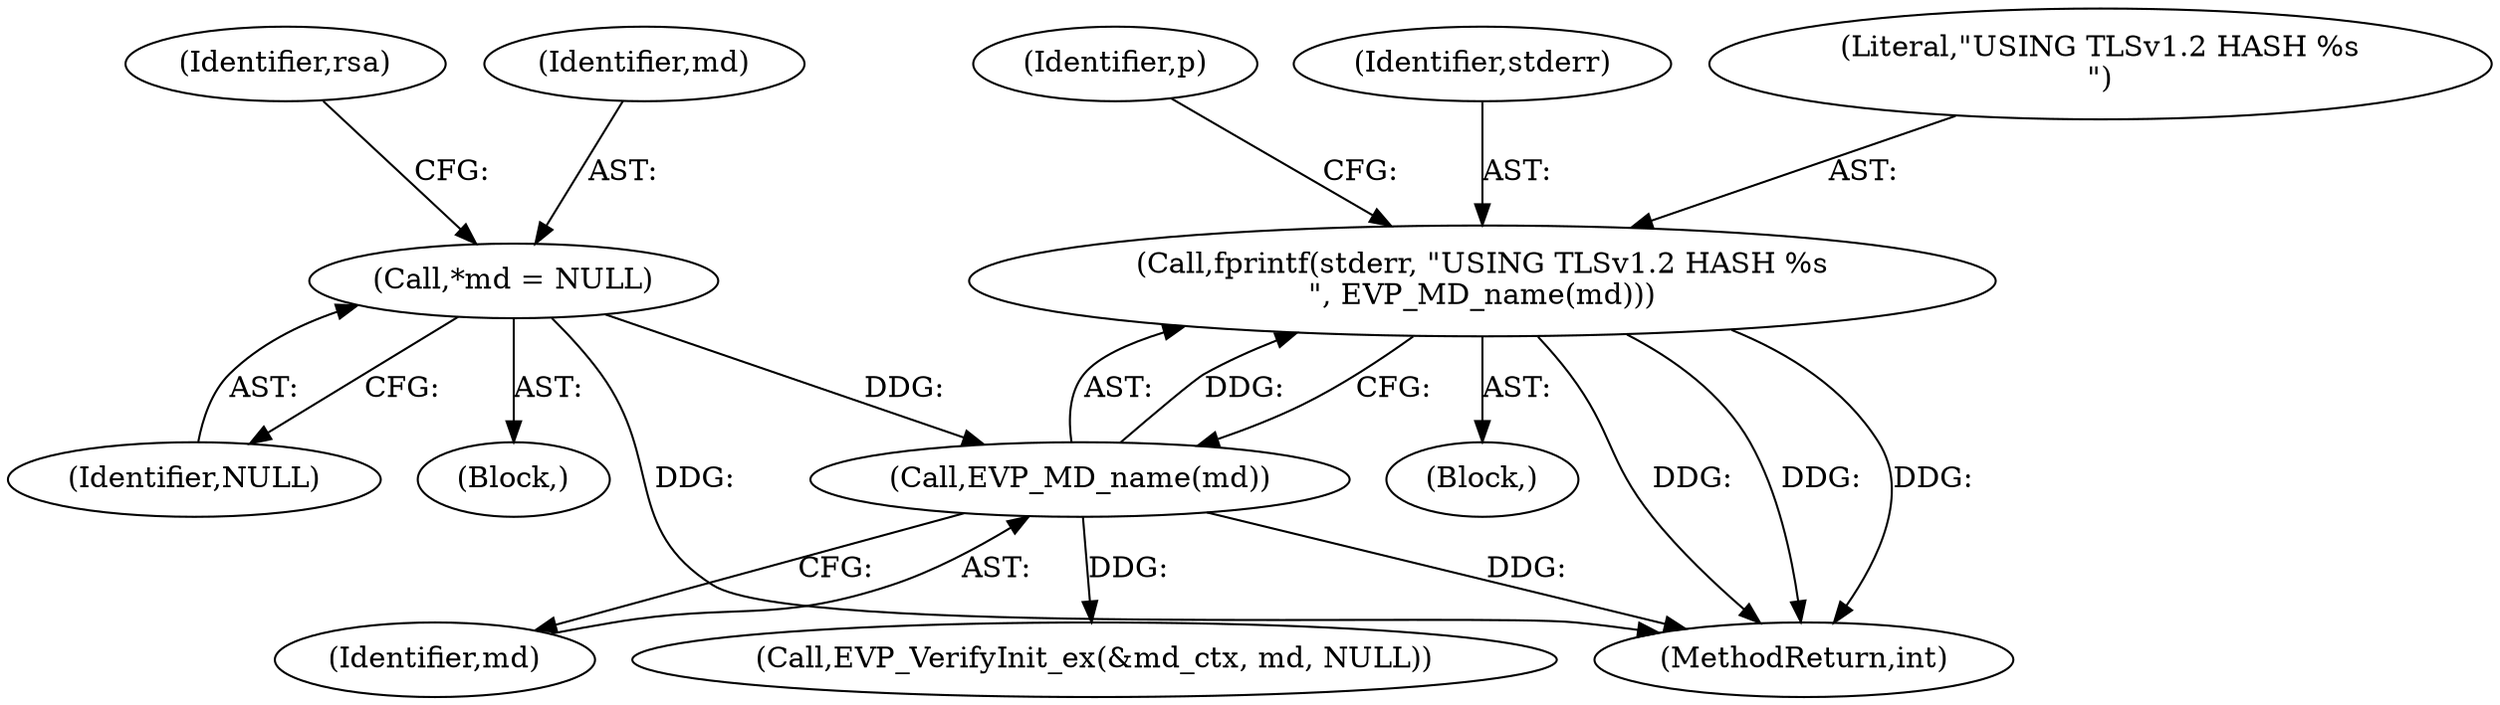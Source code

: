 digraph "0_openssl_ce325c60c74b0fa784f5872404b722e120e5cab0_0@API" {
"1001481" [label="(Call,fprintf(stderr, \"USING TLSv1.2 HASH %s\n\", EVP_MD_name(md)))"];
"1001484" [label="(Call,EVP_MD_name(md))"];
"1000148" [label="(Call,*md = NULL)"];
"1001663" [label="(Call,EVP_VerifyInit_ex(&md_ctx, md, NULL))"];
"1001487" [label="(Identifier,p)"];
"1000129" [label="(Block,)"];
"1000149" [label="(Identifier,md)"];
"1000148" [label="(Call,*md = NULL)"];
"1000150" [label="(Identifier,NULL)"];
"1001484" [label="(Call,EVP_MD_name(md))"];
"1001481" [label="(Call,fprintf(stderr, \"USING TLSv1.2 HASH %s\n\", EVP_MD_name(md)))"];
"1001485" [label="(Identifier,md)"];
"1001482" [label="(Identifier,stderr)"];
"1001790" [label="(MethodReturn,int)"];
"1001449" [label="(Block,)"];
"1001483" [label="(Literal,\"USING TLSv1.2 HASH %s\n\")"];
"1000153" [label="(Identifier,rsa)"];
"1001481" -> "1001449"  [label="AST: "];
"1001481" -> "1001484"  [label="CFG: "];
"1001482" -> "1001481"  [label="AST: "];
"1001483" -> "1001481"  [label="AST: "];
"1001484" -> "1001481"  [label="AST: "];
"1001487" -> "1001481"  [label="CFG: "];
"1001481" -> "1001790"  [label="DDG: "];
"1001481" -> "1001790"  [label="DDG: "];
"1001481" -> "1001790"  [label="DDG: "];
"1001484" -> "1001481"  [label="DDG: "];
"1001484" -> "1001485"  [label="CFG: "];
"1001485" -> "1001484"  [label="AST: "];
"1001484" -> "1001790"  [label="DDG: "];
"1000148" -> "1001484"  [label="DDG: "];
"1001484" -> "1001663"  [label="DDG: "];
"1000148" -> "1000129"  [label="AST: "];
"1000148" -> "1000150"  [label="CFG: "];
"1000149" -> "1000148"  [label="AST: "];
"1000150" -> "1000148"  [label="AST: "];
"1000153" -> "1000148"  [label="CFG: "];
"1000148" -> "1001790"  [label="DDG: "];
}
